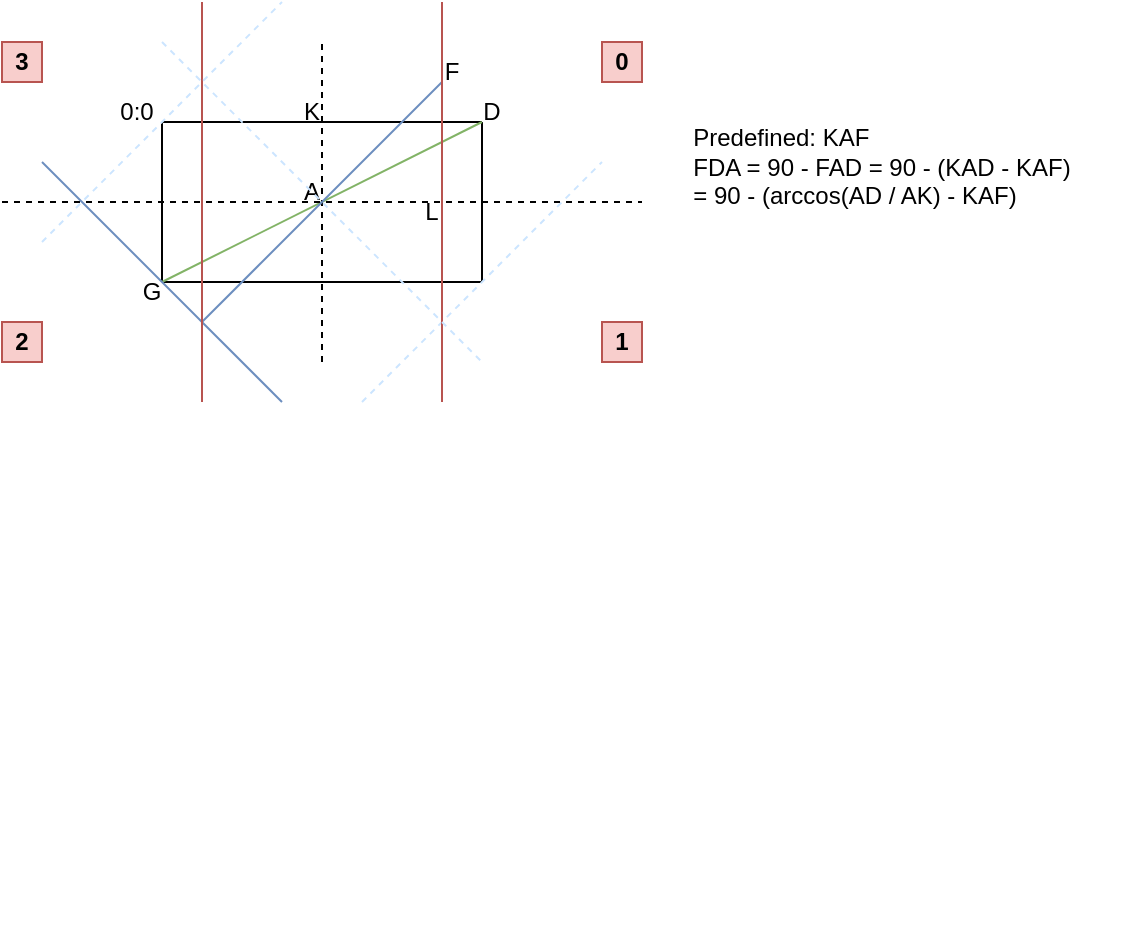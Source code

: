 <mxfile version="24.3.1" type="device" pages="2">
  <diagram name="Name" id="ltzT5SsYBdAxyO781Ist">
    <mxGraphModel dx="1434" dy="746" grid="1" gridSize="10" guides="1" tooltips="1" connect="1" arrows="1" fold="1" page="1" pageScale="1" pageWidth="827" pageHeight="1169" math="0" shadow="0">
      <root>
        <mxCell id="0" />
        <mxCell id="1" parent="0" />
        <mxCell id="JyyqqcXyBl7oPKqkZLgQ-26" value="" style="endArrow=none;html=1;rounded=0;" parent="1" edge="1">
          <mxGeometry width="50" height="50" relative="1" as="geometry">
            <mxPoint x="200" y="560" as="sourcePoint" />
            <mxPoint x="360" y="560" as="targetPoint" />
          </mxGeometry>
        </mxCell>
        <mxCell id="JyyqqcXyBl7oPKqkZLgQ-27" value="" style="endArrow=none;html=1;rounded=0;" parent="1" edge="1">
          <mxGeometry width="50" height="50" relative="1" as="geometry">
            <mxPoint x="200" y="640" as="sourcePoint" />
            <mxPoint x="200" y="560" as="targetPoint" />
          </mxGeometry>
        </mxCell>
        <mxCell id="JyyqqcXyBl7oPKqkZLgQ-28" value="" style="endArrow=none;html=1;rounded=0;" parent="1" edge="1">
          <mxGeometry width="50" height="50" relative="1" as="geometry">
            <mxPoint x="360" y="640" as="sourcePoint" />
            <mxPoint x="200" y="640" as="targetPoint" />
          </mxGeometry>
        </mxCell>
        <mxCell id="JyyqqcXyBl7oPKqkZLgQ-29" value="" style="endArrow=none;html=1;rounded=0;" parent="1" edge="1">
          <mxGeometry width="50" height="50" relative="1" as="geometry">
            <mxPoint x="360" y="640" as="sourcePoint" />
            <mxPoint x="360" y="560" as="targetPoint" />
          </mxGeometry>
        </mxCell>
        <mxCell id="JyyqqcXyBl7oPKqkZLgQ-30" value="" style="endArrow=none;html=1;rounded=0;fillColor=#d5e8d4;strokeColor=#82b366;" parent="1" edge="1">
          <mxGeometry width="50" height="50" relative="1" as="geometry">
            <mxPoint x="360" y="560" as="sourcePoint" />
            <mxPoint x="200" y="640" as="targetPoint" />
          </mxGeometry>
        </mxCell>
        <mxCell id="JyyqqcXyBl7oPKqkZLgQ-31" value="" style="endArrow=none;html=1;rounded=0;fillColor=#dae8fc;strokeColor=#CCE5FF;dashed=1;" parent="1" edge="1">
          <mxGeometry width="50" height="50" relative="1" as="geometry">
            <mxPoint x="300" y="700" as="sourcePoint" />
            <mxPoint x="420" y="580" as="targetPoint" />
          </mxGeometry>
        </mxCell>
        <mxCell id="JyyqqcXyBl7oPKqkZLgQ-33" value="" style="endArrow=none;html=1;rounded=0;dashed=1;" parent="1" edge="1">
          <mxGeometry width="50" height="50" relative="1" as="geometry">
            <mxPoint x="280" y="680" as="sourcePoint" />
            <mxPoint x="280" y="520" as="targetPoint" />
          </mxGeometry>
        </mxCell>
        <mxCell id="JyyqqcXyBl7oPKqkZLgQ-34" value="" style="endArrow=none;html=1;rounded=0;fillColor=#dae8fc;strokeColor=#6c8ebf;" parent="1" edge="1">
          <mxGeometry width="50" height="50" relative="1" as="geometry">
            <mxPoint x="340" y="540" as="sourcePoint" />
            <mxPoint x="220" y="660" as="targetPoint" />
          </mxGeometry>
        </mxCell>
        <mxCell id="JyyqqcXyBl7oPKqkZLgQ-35" value="" style="endArrow=none;html=1;rounded=0;fillColor=#f8cecc;strokeColor=#b85450;" parent="1" edge="1">
          <mxGeometry width="50" height="50" relative="1" as="geometry">
            <mxPoint x="340" y="700" as="sourcePoint" />
            <mxPoint x="340" y="500" as="targetPoint" />
          </mxGeometry>
        </mxCell>
        <mxCell id="JyyqqcXyBl7oPKqkZLgQ-36" value="" style="endArrow=none;dashed=1;html=1;rounded=0;" parent="1" edge="1">
          <mxGeometry width="50" height="50" relative="1" as="geometry">
            <mxPoint x="120" y="600" as="sourcePoint" />
            <mxPoint x="440" y="600" as="targetPoint" />
          </mxGeometry>
        </mxCell>
        <mxCell id="JyyqqcXyBl7oPKqkZLgQ-37" value="A" style="text;strokeColor=none;align=center;fillColor=none;html=1;verticalAlign=middle;whiteSpace=wrap;rounded=0;" parent="1" vertex="1">
          <mxGeometry x="270" y="590" width="10" height="10" as="geometry" />
        </mxCell>
        <mxCell id="JyyqqcXyBl7oPKqkZLgQ-40" value="D" style="text;strokeColor=none;align=center;fillColor=none;html=1;verticalAlign=middle;whiteSpace=wrap;rounded=0;" parent="1" vertex="1">
          <mxGeometry x="360" y="550" width="10" height="10" as="geometry" />
        </mxCell>
        <mxCell id="JyyqqcXyBl7oPKqkZLgQ-43" value="F" style="text;strokeColor=none;align=center;fillColor=none;html=1;verticalAlign=middle;whiteSpace=wrap;rounded=0;" parent="1" vertex="1">
          <mxGeometry x="340" y="530" width="10" height="10" as="geometry" />
        </mxCell>
        <mxCell id="JyyqqcXyBl7oPKqkZLgQ-44" value="G" style="text;strokeColor=none;align=center;fillColor=none;html=1;verticalAlign=middle;whiteSpace=wrap;rounded=0;" parent="1" vertex="1">
          <mxGeometry x="190" y="640" width="10" height="10" as="geometry" />
        </mxCell>
        <mxCell id="JyyqqcXyBl7oPKqkZLgQ-45" value="" style="endArrow=none;html=1;rounded=0;fillColor=#dae8fc;strokeColor=#6c8ebf;" parent="1" edge="1">
          <mxGeometry width="50" height="50" relative="1" as="geometry">
            <mxPoint x="140" y="580" as="sourcePoint" />
            <mxPoint x="260" y="700" as="targetPoint" />
          </mxGeometry>
        </mxCell>
        <mxCell id="JyyqqcXyBl7oPKqkZLgQ-47" value="&lt;br&gt;&lt;div style=&quot;text-align: left;&quot;&gt;&lt;span style=&quot;background-color: initial;&quot;&gt;Predefined: KAF&lt;br&gt;FDA = 90 - FAD = 90 - (&lt;/span&gt;&lt;span style=&quot;background-color: initial;&quot;&gt;KAD -&amp;nbsp;&lt;/span&gt;&lt;span style=&quot;background-color: initial;&quot;&gt;KAF)&lt;/span&gt;&lt;/div&gt;&lt;div style=&quot;text-align: left;&quot;&gt;&lt;span style=&quot;background-color: initial;&quot;&gt;= 90 - (&lt;/span&gt;&lt;span style=&quot;background-color: initial;&quot;&gt;arccos(AD / AK) -&amp;nbsp;&lt;/span&gt;&lt;span style=&quot;background-color: initial;&quot;&gt;KAF)&lt;/span&gt;&lt;/div&gt;" style="text;html=1;align=center;verticalAlign=middle;whiteSpace=wrap;rounded=0;" parent="1" vertex="1">
          <mxGeometry x="440" y="560" width="240" height="30" as="geometry" />
        </mxCell>
        <mxCell id="JyyqqcXyBl7oPKqkZLgQ-48" value="K" style="text;html=1;align=center;verticalAlign=middle;whiteSpace=wrap;rounded=0;" parent="1" vertex="1">
          <mxGeometry x="270" y="550" width="10" height="10" as="geometry" />
        </mxCell>
        <mxCell id="JyyqqcXyBl7oPKqkZLgQ-49" value="L" style="text;html=1;align=center;verticalAlign=middle;whiteSpace=wrap;rounded=0;" parent="1" vertex="1">
          <mxGeometry x="330" y="600" width="10" height="10" as="geometry" />
        </mxCell>
        <mxCell id="uIuwBRZ1UB-okvobMF6s-1" value="" style="shape=image;verticalLabelPosition=bottom;labelBackgroundColor=default;verticalAlign=top;aspect=fixed;imageAspect=0;image=https://i.stack.imgur.com/6yhO4.png;" parent="1" vertex="1">
          <mxGeometry x="120" y="720" width="432.48" height="250" as="geometry" />
        </mxCell>
        <mxCell id="uIuwBRZ1UB-okvobMF6s-26" value="0" style="text;html=1;align=center;verticalAlign=middle;whiteSpace=wrap;rounded=0;fontStyle=1;fillColor=#f8cecc;strokeColor=#b85450;" parent="1" vertex="1">
          <mxGeometry x="420" y="520" width="20" height="20" as="geometry" />
        </mxCell>
        <mxCell id="uIuwBRZ1UB-okvobMF6s-27" value="1" style="text;html=1;align=center;verticalAlign=middle;whiteSpace=wrap;rounded=0;fontStyle=1;fillColor=#f8cecc;strokeColor=#b85450;" parent="1" vertex="1">
          <mxGeometry x="420" y="660" width="20" height="20" as="geometry" />
        </mxCell>
        <mxCell id="uIuwBRZ1UB-okvobMF6s-28" value="2" style="text;html=1;align=center;verticalAlign=middle;whiteSpace=wrap;rounded=0;fontStyle=1;fillColor=#f8cecc;strokeColor=#b85450;" parent="1" vertex="1">
          <mxGeometry x="120" y="660" width="20" height="20" as="geometry" />
        </mxCell>
        <mxCell id="uIuwBRZ1UB-okvobMF6s-29" value="3" style="text;html=1;align=center;verticalAlign=middle;whiteSpace=wrap;rounded=0;fontStyle=1;fillColor=#f8cecc;strokeColor=#b85450;" parent="1" vertex="1">
          <mxGeometry x="120" y="520" width="20" height="20" as="geometry" />
        </mxCell>
        <mxCell id="uIuwBRZ1UB-okvobMF6s-30" value="" style="endArrow=none;html=1;rounded=0;fillColor=#f8cecc;strokeColor=#b85450;" parent="1" edge="1">
          <mxGeometry width="50" height="50" relative="1" as="geometry">
            <mxPoint x="220" y="700" as="sourcePoint" />
            <mxPoint x="220" y="500" as="targetPoint" />
          </mxGeometry>
        </mxCell>
        <mxCell id="uIuwBRZ1UB-okvobMF6s-31" value="0:0" style="text;html=1;align=center;verticalAlign=middle;whiteSpace=wrap;rounded=0;" parent="1" vertex="1">
          <mxGeometry x="175" y="550" width="25" height="10" as="geometry" />
        </mxCell>
        <mxCell id="uIuwBRZ1UB-okvobMF6s-32" value="" style="endArrow=none;dashed=1;html=1;rounded=0;fillColor=#f5f5f5;strokeColor=#CCE5FF;" parent="1" edge="1">
          <mxGeometry width="50" height="50" relative="1" as="geometry">
            <mxPoint x="200" y="520" as="sourcePoint" />
            <mxPoint x="360" y="680" as="targetPoint" />
          </mxGeometry>
        </mxCell>
        <mxCell id="uIuwBRZ1UB-okvobMF6s-33" value="" style="endArrow=none;html=1;rounded=0;fillColor=#dae8fc;strokeColor=#CCE5FF;dashed=1;" parent="1" edge="1">
          <mxGeometry width="50" height="50" relative="1" as="geometry">
            <mxPoint x="140" y="620" as="sourcePoint" />
            <mxPoint x="260" y="500" as="targetPoint" />
          </mxGeometry>
        </mxCell>
      </root>
    </mxGraphModel>
  </diagram>
  <diagram id="Jp9MV0Kf8imSN911LjnW" name="Text">
    <mxGraphModel dx="574" dy="298" grid="1" gridSize="10" guides="1" tooltips="1" connect="1" arrows="1" fold="1" page="1" pageScale="1" pageWidth="827" pageHeight="1169" math="0" shadow="0">
      <root>
        <mxCell id="0" />
        <mxCell id="1" parent="0" />
        <mxCell id="gEmSKo7o0tkbMqz-QMmU-74" value="" style="rounded=0;whiteSpace=wrap;html=1;fillColor=#ffe6cc;strokeColor=#d79b00;" vertex="1" parent="1">
          <mxGeometry x="600" y="810" width="40" height="30" as="geometry" />
        </mxCell>
        <mxCell id="gEmSKo7o0tkbMqz-QMmU-73" value="" style="rounded=0;whiteSpace=wrap;html=1;fillColor=#ffe6cc;strokeColor=#d79b00;" vertex="1" parent="1">
          <mxGeometry x="540" y="930" width="80" height="30" as="geometry" />
        </mxCell>
        <mxCell id="gEmSKo7o0tkbMqz-QMmU-65" value="" style="rounded=0;whiteSpace=wrap;html=1;fillColor=#fff2cc;strokeColor=#d6b656;" vertex="1" parent="1">
          <mxGeometry x="500" y="930" width="20" height="30" as="geometry" />
        </mxCell>
        <mxCell id="gEmSKo7o0tkbMqz-QMmU-44" value="" style="rounded=0;whiteSpace=wrap;html=1;fillColor=#fff2cc;strokeColor=#d6b656;" vertex="1" parent="1">
          <mxGeometry x="530" y="810" width="30" height="30" as="geometry" />
        </mxCell>
        <mxCell id="gEmSKo7o0tkbMqz-QMmU-2" value="" style="rounded=0;whiteSpace=wrap;html=1;fillColor=#fff2cc;strokeColor=#d6b656;" vertex="1" parent="1">
          <mxGeometry x="560" y="650" width="35" height="30" as="geometry" />
        </mxCell>
        <mxCell id="gEmSKo7o0tkbMqz-QMmU-4" value="" style="rounded=0;whiteSpace=wrap;html=1;fillColor=#fff2cc;strokeColor=#d6b656;" vertex="1" parent="1">
          <mxGeometry x="635" y="650" width="35" height="30" as="geometry" />
        </mxCell>
        <mxCell id="mKlO-LxwU_6byff5q-xm-2" value="" style="rounded=0;whiteSpace=wrap;html=1;fillColor=#d5e8d4;strokeColor=#82b366;" parent="1" vertex="1">
          <mxGeometry x="60" y="240" width="160" height="10" as="geometry" />
        </mxCell>
        <mxCell id="mKlO-LxwU_6byff5q-xm-4" value="" style="rounded=0;whiteSpace=wrap;html=1;fillColor=#d5e8d4;strokeColor=#82b366;" parent="1" vertex="1">
          <mxGeometry x="260" y="240" width="80" height="10" as="geometry" />
        </mxCell>
        <mxCell id="mKlO-LxwU_6byff5q-xm-6" value="" style="rounded=0;whiteSpace=wrap;html=1;fillColor=#d5e8d4;strokeColor=#82b366;" parent="1" vertex="1">
          <mxGeometry x="90" y="320" width="100" height="10" as="geometry" />
        </mxCell>
        <mxCell id="mKlO-LxwU_6byff5q-xm-8" value="" style="rounded=0;whiteSpace=wrap;html=1;fillColor=#d5e8d4;strokeColor=#82b366;" parent="1" vertex="1">
          <mxGeometry x="270" y="320" width="60" height="10" as="geometry" />
        </mxCell>
        <mxCell id="mKlO-LxwU_6byff5q-xm-10" value="" style="rounded=0;whiteSpace=wrap;html=1;fillColor=#d5e8d4;strokeColor=#82b366;" parent="1" vertex="1">
          <mxGeometry x="20" y="440" width="160" height="10" as="geometry" />
        </mxCell>
        <mxCell id="mKlO-LxwU_6byff5q-xm-12" value="" style="rounded=0;whiteSpace=wrap;html=1;fillColor=#d5e8d4;strokeColor=#82b366;" parent="1" vertex="1">
          <mxGeometry x="180" y="440" width="100" height="10" as="geometry" />
        </mxCell>
        <mxCell id="mKlO-LxwU_6byff5q-xm-17" value="" style="rounded=0;whiteSpace=wrap;html=1;fillColor=#f8cecc;strokeColor=#b85450;" parent="1" vertex="1">
          <mxGeometry x="500" y="450" width="40" height="30" as="geometry" />
        </mxCell>
        <mxCell id="mKlO-LxwU_6byff5q-xm-23" value="" style="endArrow=classic;startArrow=classic;html=1;rounded=0;" parent="1" edge="1">
          <mxGeometry width="50" height="50" relative="1" as="geometry">
            <mxPoint x="20" y="490" as="sourcePoint" />
            <mxPoint x="180" y="490" as="targetPoint" />
          </mxGeometry>
        </mxCell>
        <mxCell id="mKlO-LxwU_6byff5q-xm-25" value="" style="endArrow=none;dashed=1;html=1;rounded=0;" parent="1" edge="1">
          <mxGeometry width="50" height="50" relative="1" as="geometry">
            <mxPoint x="80" y="560" as="sourcePoint" />
            <mxPoint x="80" y="400" as="targetPoint" />
          </mxGeometry>
        </mxCell>
        <mxCell id="mKlO-LxwU_6byff5q-xm-26" value="Start of Line" style="text;html=1;align=center;verticalAlign=middle;whiteSpace=wrap;rounded=0;" parent="1" vertex="1">
          <mxGeometry x="80" y="400" width="80" height="20" as="geometry" />
        </mxCell>
        <mxCell id="mKlO-LxwU_6byff5q-xm-27" value="" style="endArrow=classic;startArrow=classic;html=1;rounded=0;" parent="1" edge="1">
          <mxGeometry width="50" height="50" relative="1" as="geometry">
            <mxPoint x="180" y="490" as="sourcePoint" />
            <mxPoint x="280" y="490" as="targetPoint" />
          </mxGeometry>
        </mxCell>
        <mxCell id="mKlO-LxwU_6byff5q-xm-28" value="" style="endArrow=classic;startArrow=classic;html=1;rounded=0;" parent="1" edge="1">
          <mxGeometry width="50" height="50" relative="1" as="geometry">
            <mxPoint x="280" y="490" as="sourcePoint" />
            <mxPoint x="370" y="490" as="targetPoint" />
          </mxGeometry>
        </mxCell>
        <mxCell id="mKlO-LxwU_6byff5q-xm-29" value="" style="endArrow=classic;startArrow=classic;html=1;rounded=0;" parent="1" edge="1">
          <mxGeometry width="50" height="50" relative="1" as="geometry">
            <mxPoint x="370" y="490" as="sourcePoint" />
            <mxPoint x="490" y="490" as="targetPoint" />
          </mxGeometry>
        </mxCell>
        <mxCell id="mKlO-LxwU_6byff5q-xm-30" value="" style="endArrow=classic;startArrow=classic;html=1;rounded=0;" parent="1" edge="1">
          <mxGeometry width="50" height="50" relative="1" as="geometry">
            <mxPoint x="490" y="490" as="sourcePoint" />
            <mxPoint x="570" y="490" as="targetPoint" />
          </mxGeometry>
        </mxCell>
        <mxCell id="mKlO-LxwU_6byff5q-xm-31" value="" style="endArrow=classic;startArrow=classic;html=1;rounded=0;" parent="1" edge="1">
          <mxGeometry width="50" height="50" relative="1" as="geometry">
            <mxPoint x="570" y="490" as="sourcePoint" />
            <mxPoint x="670" y="490" as="targetPoint" />
          </mxGeometry>
        </mxCell>
        <mxCell id="mKlO-LxwU_6byff5q-xm-32" value="" style="endArrow=classic;startArrow=classic;html=1;rounded=0;" parent="1" edge="1">
          <mxGeometry width="50" height="50" relative="1" as="geometry">
            <mxPoint x="670" y="490" as="sourcePoint" />
            <mxPoint x="810" y="490" as="targetPoint" />
          </mxGeometry>
        </mxCell>
        <mxCell id="mKlO-LxwU_6byff5q-xm-33" value="Calculated fragment width = combine(prevRightGap, leftGap) + footWidth + rightGap" style="text;html=1;align=left;verticalAlign=middle;whiteSpace=wrap;rounded=0;" parent="1" vertex="1">
          <mxGeometry x="180" y="520" width="500" height="20" as="geometry" />
        </mxCell>
        <mxCell id="mKlO-LxwU_6byff5q-xm-35" value="" style="endArrow=none;html=1;rounded=0;" parent="1" edge="1">
          <mxGeometry width="50" height="50" relative="1" as="geometry">
            <mxPoint x="180" y="500" as="sourcePoint" />
            <mxPoint x="180" y="430" as="targetPoint" />
          </mxGeometry>
        </mxCell>
        <mxCell id="mKlO-LxwU_6byff5q-xm-36" value="" style="endArrow=none;html=1;rounded=0;" parent="1" edge="1">
          <mxGeometry width="50" height="50" relative="1" as="geometry">
            <mxPoint x="280" y="500" as="sourcePoint" />
            <mxPoint x="280" y="430" as="targetPoint" />
          </mxGeometry>
        </mxCell>
        <mxCell id="mKlO-LxwU_6byff5q-xm-37" value="" style="endArrow=none;html=1;rounded=0;" parent="1" edge="1">
          <mxGeometry width="50" height="50" relative="1" as="geometry">
            <mxPoint x="370" y="500" as="sourcePoint" />
            <mxPoint x="370" y="430" as="targetPoint" />
          </mxGeometry>
        </mxCell>
        <mxCell id="mKlO-LxwU_6byff5q-xm-38" value="" style="endArrow=none;html=1;rounded=0;" parent="1" edge="1">
          <mxGeometry width="50" height="50" relative="1" as="geometry">
            <mxPoint x="490" y="500" as="sourcePoint" />
            <mxPoint x="490" y="430" as="targetPoint" />
          </mxGeometry>
        </mxCell>
        <mxCell id="mKlO-LxwU_6byff5q-xm-39" value="" style="endArrow=none;html=1;rounded=0;" parent="1" edge="1">
          <mxGeometry width="50" height="50" relative="1" as="geometry">
            <mxPoint x="570" y="500" as="sourcePoint" />
            <mxPoint x="570" y="430" as="targetPoint" />
          </mxGeometry>
        </mxCell>
        <mxCell id="mKlO-LxwU_6byff5q-xm-40" value="" style="endArrow=none;html=1;rounded=0;" parent="1" edge="1">
          <mxGeometry width="50" height="50" relative="1" as="geometry">
            <mxPoint x="670" y="500" as="sourcePoint" />
            <mxPoint x="670" y="430" as="targetPoint" />
          </mxGeometry>
        </mxCell>
        <mxCell id="mKlO-LxwU_6byff5q-xm-41" value="" style="rounded=0;whiteSpace=wrap;html=1;fillColor=#dae8fc;strokeColor=#6c8ebf;" parent="1" vertex="1">
          <mxGeometry x="60" y="250" width="60" height="30" as="geometry" />
        </mxCell>
        <mxCell id="mKlO-LxwU_6byff5q-xm-42" value="" style="rounded=0;whiteSpace=wrap;html=1;fillColor=#e1d5e7;strokeColor=#9673a6;" parent="1" vertex="1">
          <mxGeometry x="160" y="250" width="60" height="30" as="geometry" />
        </mxCell>
        <mxCell id="mKlO-LxwU_6byff5q-xm-43" value="" style="rounded=0;whiteSpace=wrap;html=1;fillColor=#e1d5e7;strokeColor=#9673a6;" parent="1" vertex="1">
          <mxGeometry x="160" y="330" width="30" height="30" as="geometry" />
        </mxCell>
        <mxCell id="mKlO-LxwU_6byff5q-xm-44" value="" style="rounded=0;whiteSpace=wrap;html=1;fillColor=#dae8fc;strokeColor=#6c8ebf;" parent="1" vertex="1">
          <mxGeometry x="90" y="330" width="30" height="30" as="geometry" />
        </mxCell>
        <mxCell id="mKlO-LxwU_6byff5q-xm-45" value="" style="rounded=0;whiteSpace=wrap;html=1;fillColor=#dae8fc;strokeColor=#6c8ebf;" parent="1" vertex="1">
          <mxGeometry x="20" y="450" width="60" height="30" as="geometry" />
        </mxCell>
        <mxCell id="mKlO-LxwU_6byff5q-xm-46" value="" style="rounded=0;whiteSpace=wrap;html=1;fillColor=#e1d5e7;strokeColor=#9673a6;" parent="1" vertex="1">
          <mxGeometry x="120" y="450" width="60" height="30" as="geometry" />
        </mxCell>
        <mxCell id="mKlO-LxwU_6byff5q-xm-47" value="" style="rounded=0;whiteSpace=wrap;html=1;fillColor=#dae8fc;strokeColor=#6c8ebf;" parent="1" vertex="1">
          <mxGeometry x="180" y="450" width="30" height="30" as="geometry" />
        </mxCell>
        <mxCell id="mKlO-LxwU_6byff5q-xm-48" value="" style="rounded=0;whiteSpace=wrap;html=1;fillColor=#dae8fc;strokeColor=#6c8ebf;" parent="1" vertex="1">
          <mxGeometry x="490" y="450" width="10" height="30" as="geometry" />
        </mxCell>
        <mxCell id="mKlO-LxwU_6byff5q-xm-49" value="" style="rounded=0;whiteSpace=wrap;html=1;fillColor=#e1d5e7;strokeColor=#9673a6;" parent="1" vertex="1">
          <mxGeometry x="540" y="450" width="10" height="30" as="geometry" />
        </mxCell>
        <mxCell id="mKlO-LxwU_6byff5q-xm-50" value="" style="rounded=0;whiteSpace=wrap;html=1;fillColor=#dae8fc;strokeColor=#6c8ebf;" parent="1" vertex="1">
          <mxGeometry x="670" y="450" width="40" height="30" as="geometry" />
        </mxCell>
        <mxCell id="mKlO-LxwU_6byff5q-xm-51" value="" style="rounded=0;whiteSpace=wrap;html=1;fillColor=#e1d5e7;strokeColor=#9673a6;" parent="1" vertex="1">
          <mxGeometry x="750" y="450" width="60" height="30" as="geometry" />
        </mxCell>
        <mxCell id="mKlO-LxwU_6byff5q-xm-14" value="" style="rounded=0;whiteSpace=wrap;html=1;fillColor=#d5e8d4;strokeColor=#82b366;" parent="1" vertex="1">
          <mxGeometry x="280" y="440" width="60" height="10" as="geometry" />
        </mxCell>
        <mxCell id="mKlO-LxwU_6byff5q-xm-16" value="" style="rounded=0;whiteSpace=wrap;html=1;fillColor=#d5e8d4;strokeColor=#82b366;" parent="1" vertex="1">
          <mxGeometry x="390" y="440" width="80" height="10" as="geometry" />
        </mxCell>
        <mxCell id="mKlO-LxwU_6byff5q-xm-18" value="" style="rounded=0;whiteSpace=wrap;html=1;fillColor=#d5e8d4;strokeColor=#82b366;" parent="1" vertex="1">
          <mxGeometry x="470" y="440" width="100" height="10" as="geometry" />
        </mxCell>
        <mxCell id="mKlO-LxwU_6byff5q-xm-20" value="" style="rounded=0;whiteSpace=wrap;html=1;fillColor=#d5e8d4;strokeColor=#82b366;" parent="1" vertex="1">
          <mxGeometry x="570" y="440" width="80" height="10" as="geometry" />
        </mxCell>
        <mxCell id="mKlO-LxwU_6byff5q-xm-22" value="" style="rounded=0;whiteSpace=wrap;html=1;fillColor=#d5e8d4;strokeColor=#82b366;" parent="1" vertex="1">
          <mxGeometry x="650" y="440" width="160" height="10" as="geometry" />
        </mxCell>
        <mxCell id="mKlO-LxwU_6byff5q-xm-52" value="" style="rounded=0;whiteSpace=wrap;html=1;fillColor=#d5e8d4;strokeColor=#82b366;" parent="1" vertex="1">
          <mxGeometry x="60" y="240" width="160" height="10" as="geometry" />
        </mxCell>
        <mxCell id="mKlO-LxwU_6byff5q-xm-53" value="" style="rounded=0;whiteSpace=wrap;html=1;fillColor=#d5e8d4;strokeColor=#82b366;" parent="1" vertex="1">
          <mxGeometry x="90" y="320" width="100" height="10" as="geometry" />
        </mxCell>
        <mxCell id="mKlO-LxwU_6byff5q-xm-54" value="" style="rounded=0;whiteSpace=wrap;html=1;fillColor=#d5e8d4;strokeColor=#82b366;" parent="1" vertex="1">
          <mxGeometry x="270" y="320" width="60" height="10" as="geometry" />
        </mxCell>
        <mxCell id="mKlO-LxwU_6byff5q-xm-55" value="" style="rounded=0;whiteSpace=wrap;html=1;fillColor=#d5e8d4;strokeColor=#82b366;" parent="1" vertex="1">
          <mxGeometry x="260" y="240" width="80" height="10" as="geometry" />
        </mxCell>
        <mxCell id="mKlO-LxwU_6byff5q-xm-56" value="" style="rounded=0;whiteSpace=wrap;html=1;fillColor=#d5e8d4;strokeColor=#82b366;" parent="1" vertex="1">
          <mxGeometry x="20" y="440" width="160" height="10" as="geometry" />
        </mxCell>
        <mxCell id="mKlO-LxwU_6byff5q-xm-57" value="" style="rounded=0;whiteSpace=wrap;html=1;fillColor=#d5e8d4;strokeColor=#82b366;" parent="1" vertex="1">
          <mxGeometry x="180" y="440" width="100" height="10" as="geometry" />
        </mxCell>
        <mxCell id="mKlO-LxwU_6byff5q-xm-1" value="" style="rounded=0;whiteSpace=wrap;html=1;fillColor=#f8cecc;strokeColor=#b85450;" parent="1" vertex="1">
          <mxGeometry x="120" y="250" width="40" height="30" as="geometry" />
        </mxCell>
        <mxCell id="mKlO-LxwU_6byff5q-xm-3" value="" style="rounded=0;whiteSpace=wrap;html=1;fillColor=#f8cecc;strokeColor=#b85450;" parent="1" vertex="1">
          <mxGeometry x="240" y="250" width="120" height="30" as="geometry" />
        </mxCell>
        <mxCell id="mKlO-LxwU_6byff5q-xm-5" value="" style="rounded=0;whiteSpace=wrap;html=1;fillColor=#f8cecc;strokeColor=#b85450;" parent="1" vertex="1">
          <mxGeometry x="120" y="330" width="40" height="30" as="geometry" />
        </mxCell>
        <mxCell id="mKlO-LxwU_6byff5q-xm-7" value="" style="rounded=0;whiteSpace=wrap;html=1;fillColor=#f8cecc;strokeColor=#b85450;" parent="1" vertex="1">
          <mxGeometry x="240" y="330" width="120" height="30" as="geometry" />
        </mxCell>
        <mxCell id="mKlO-LxwU_6byff5q-xm-9" value="" style="rounded=0;whiteSpace=wrap;html=1;fillColor=#f8cecc;strokeColor=#b85450;" parent="1" vertex="1">
          <mxGeometry x="80" y="450" width="40" height="30" as="geometry" />
        </mxCell>
        <mxCell id="mKlO-LxwU_6byff5q-xm-11" value="" style="rounded=0;whiteSpace=wrap;html=1;fillColor=#f8cecc;strokeColor=#b85450;" parent="1" vertex="1">
          <mxGeometry x="210" y="450" width="40" height="30" as="geometry" />
        </mxCell>
        <mxCell id="mKlO-LxwU_6byff5q-xm-13" value="" style="rounded=0;whiteSpace=wrap;html=1;fillColor=#f8cecc;strokeColor=#b85450;" parent="1" vertex="1">
          <mxGeometry x="250" y="450" width="120" height="30" as="geometry" />
        </mxCell>
        <mxCell id="mKlO-LxwU_6byff5q-xm-15" value="" style="rounded=0;whiteSpace=wrap;html=1;fillColor=#f8cecc;strokeColor=#b85450;" parent="1" vertex="1">
          <mxGeometry x="370" y="450" width="120" height="30" as="geometry" />
        </mxCell>
        <mxCell id="mKlO-LxwU_6byff5q-xm-19" value="" style="rounded=0;whiteSpace=wrap;html=1;fillColor=#f8cecc;strokeColor=#b85450;" parent="1" vertex="1">
          <mxGeometry x="550" y="450" width="120" height="30" as="geometry" />
        </mxCell>
        <mxCell id="mKlO-LxwU_6byff5q-xm-21" value="" style="rounded=0;whiteSpace=wrap;html=1;fillColor=#f8cecc;strokeColor=#b85450;" parent="1" vertex="1">
          <mxGeometry x="710" y="450" width="40" height="30" as="geometry" />
        </mxCell>
        <mxCell id="5N9IasQZnGzKYWPamvD5-19" value="" style="rounded=0;whiteSpace=wrap;html=1;fillColor=#dae8fc;strokeColor=#6c8ebf;" parent="1" vertex="1">
          <mxGeometry x="200" y="650" width="40" height="30" as="geometry" />
        </mxCell>
        <mxCell id="5N9IasQZnGzKYWPamvD5-25" value="" style="rounded=0;whiteSpace=wrap;html=1;fillColor=#d5e8d4;strokeColor=#82b366;" parent="1" vertex="1">
          <mxGeometry x="360" y="640" width="20" height="10" as="geometry" />
        </mxCell>
        <mxCell id="5N9IasQZnGzKYWPamvD5-28" value="" style="rounded=0;whiteSpace=wrap;html=1;fillColor=#e1d5e7;strokeColor=#9673a6;" parent="1" vertex="1">
          <mxGeometry x="280" y="650" width="30" height="30" as="geometry" />
        </mxCell>
        <mxCell id="5N9IasQZnGzKYWPamvD5-21" value="" style="rounded=0;whiteSpace=wrap;html=1;fillColor=#d5e8d4;strokeColor=#82b366;" parent="1" vertex="1">
          <mxGeometry x="120" y="640" width="40" height="10" as="geometry" />
        </mxCell>
        <mxCell id="5N9IasQZnGzKYWPamvD5-22" value="" style="rounded=0;whiteSpace=wrap;html=1;fillColor=#d5e8d4;strokeColor=#82b366;" parent="1" vertex="1">
          <mxGeometry x="160" y="640" width="200" height="10" as="geometry" />
        </mxCell>
        <mxCell id="5N9IasQZnGzKYWPamvD5-23" value="" style="rounded=0;whiteSpace=wrap;html=1;fillColor=#f8cecc;strokeColor=#b85450;" parent="1" vertex="1">
          <mxGeometry x="80" y="650" width="120" height="30" as="geometry" />
        </mxCell>
        <mxCell id="5N9IasQZnGzKYWPamvD5-24" value="" style="rounded=0;whiteSpace=wrap;html=1;fillColor=#f8cecc;strokeColor=#b85450;" parent="1" vertex="1">
          <mxGeometry x="240" y="650" width="40" height="30" as="geometry" />
        </mxCell>
        <mxCell id="5N9IasQZnGzKYWPamvD5-27" value="" style="rounded=0;whiteSpace=wrap;html=1;fillColor=#f8cecc;strokeColor=#b85450;" parent="1" vertex="1">
          <mxGeometry x="310" y="650" width="120" height="30" as="geometry" />
        </mxCell>
        <mxCell id="5N9IasQZnGzKYWPamvD5-29" value="" style="endArrow=classic;startArrow=classic;html=1;rounded=0;" parent="1" edge="1">
          <mxGeometry width="50" height="50" relative="1" as="geometry">
            <mxPoint x="160" y="700" as="sourcePoint" />
            <mxPoint x="200" y="700" as="targetPoint" />
          </mxGeometry>
        </mxCell>
        <mxCell id="5N9IasQZnGzKYWPamvD5-31" style="edgeStyle=orthogonalEdgeStyle;rounded=0;orthogonalLoop=1;jettySize=auto;html=1;exitX=0.5;exitY=0;exitDx=0;exitDy=0;" parent="1" source="5N9IasQZnGzKYWPamvD5-30" edge="1">
          <mxGeometry relative="1" as="geometry">
            <mxPoint x="180" y="700" as="targetPoint" />
            <mxPoint x="110" y="740" as="sourcePoint" />
            <Array as="points">
              <mxPoint x="70" y="720" />
              <mxPoint x="180" y="720" />
            </Array>
          </mxGeometry>
        </mxCell>
        <mxCell id="5N9IasQZnGzKYWPamvD5-30" value="lostLeftWidth" style="text;html=1;align=center;verticalAlign=middle;whiteSpace=wrap;rounded=0;" parent="1" vertex="1">
          <mxGeometry x="40" y="740" width="60" height="20" as="geometry" />
        </mxCell>
        <mxCell id="5N9IasQZnGzKYWPamvD5-32" value="" style="endArrow=classic;startArrow=classic;html=1;rounded=0;" parent="1" edge="1">
          <mxGeometry width="50" height="50" relative="1" as="geometry">
            <mxPoint x="200" y="700" as="sourcePoint" />
            <mxPoint x="240" y="700" as="targetPoint" />
          </mxGeometry>
        </mxCell>
        <mxCell id="5N9IasQZnGzKYWPamvD5-34" style="edgeStyle=orthogonalEdgeStyle;rounded=0;orthogonalLoop=1;jettySize=auto;html=1;exitX=0.5;exitY=0;exitDx=0;exitDy=0;" parent="1" source="5N9IasQZnGzKYWPamvD5-33" edge="1">
          <mxGeometry relative="1" as="geometry">
            <mxPoint x="220" y="700" as="targetPoint" />
            <Array as="points">
              <mxPoint x="170" y="730" />
              <mxPoint x="220" y="730" />
            </Array>
          </mxGeometry>
        </mxCell>
        <mxCell id="5N9IasQZnGzKYWPamvD5-33" value="vacantLeftWidth" style="text;html=1;align=center;verticalAlign=middle;whiteSpace=wrap;rounded=0;" parent="1" vertex="1">
          <mxGeometry x="140" y="740" width="60" height="20" as="geometry" />
        </mxCell>
        <mxCell id="5N9IasQZnGzKYWPamvD5-35" value="" style="endArrow=classic;startArrow=classic;html=1;rounded=0;" parent="1" edge="1">
          <mxGeometry width="50" height="50" relative="1" as="geometry">
            <mxPoint x="240" y="700" as="sourcePoint" />
            <mxPoint x="280" y="700" as="targetPoint" />
          </mxGeometry>
        </mxCell>
        <mxCell id="5N9IasQZnGzKYWPamvD5-37" style="edgeStyle=orthogonalEdgeStyle;rounded=0;orthogonalLoop=1;jettySize=auto;html=1;exitX=0.5;exitY=0;exitDx=0;exitDy=0;" parent="1" source="5N9IasQZnGzKYWPamvD5-36" edge="1">
          <mxGeometry relative="1" as="geometry">
            <mxPoint x="259.962" y="700" as="targetPoint" />
          </mxGeometry>
        </mxCell>
        <mxCell id="5N9IasQZnGzKYWPamvD5-36" value="footTextWidth" style="text;html=1;align=center;verticalAlign=middle;whiteSpace=wrap;rounded=0;" parent="1" vertex="1">
          <mxGeometry x="230" y="740" width="60" height="20" as="geometry" />
        </mxCell>
        <mxCell id="5N9IasQZnGzKYWPamvD5-39" style="edgeStyle=orthogonalEdgeStyle;rounded=0;orthogonalLoop=1;jettySize=auto;html=1;exitX=0.5;exitY=1;exitDx=0;exitDy=0;" parent="1" source="5N9IasQZnGzKYWPamvD5-38" edge="1">
          <mxGeometry relative="1" as="geometry">
            <mxPoint x="260" y="620" as="targetPoint" />
            <Array as="points">
              <mxPoint x="260" y="610" />
            </Array>
          </mxGeometry>
        </mxCell>
        <mxCell id="5N9IasQZnGzKYWPamvD5-38" value="headTextWidth" style="text;html=1;align=center;verticalAlign=middle;whiteSpace=wrap;rounded=0;" parent="1" vertex="1">
          <mxGeometry x="230" y="580" width="60" height="20" as="geometry" />
        </mxCell>
        <mxCell id="5N9IasQZnGzKYWPamvD5-40" value="" style="endArrow=classic;startArrow=classic;html=1;rounded=0;" parent="1" edge="1">
          <mxGeometry width="50" height="50" relative="1" as="geometry">
            <mxPoint x="160" y="620" as="sourcePoint" />
            <mxPoint x="360" y="620" as="targetPoint" />
          </mxGeometry>
        </mxCell>
        <mxCell id="5N9IasQZnGzKYWPamvD5-41" value="" style="endArrow=classic;startArrow=classic;html=1;rounded=0;" parent="1" edge="1">
          <mxGeometry width="50" height="50" relative="1" as="geometry">
            <mxPoint x="280" y="700" as="sourcePoint" />
            <mxPoint x="310" y="700" as="targetPoint" />
          </mxGeometry>
        </mxCell>
        <mxCell id="5N9IasQZnGzKYWPamvD5-43" style="edgeStyle=orthogonalEdgeStyle;rounded=0;orthogonalLoop=1;jettySize=auto;html=1;exitX=0.5;exitY=0;exitDx=0;exitDy=0;" parent="1" source="5N9IasQZnGzKYWPamvD5-42" edge="1">
          <mxGeometry relative="1" as="geometry">
            <mxPoint x="300" y="700" as="targetPoint" />
            <Array as="points">
              <mxPoint x="350" y="730" />
              <mxPoint x="300" y="730" />
            </Array>
          </mxGeometry>
        </mxCell>
        <mxCell id="5N9IasQZnGzKYWPamvD5-42" value="vacantRightWidth" style="text;html=1;align=center;verticalAlign=middle;whiteSpace=wrap;rounded=0;" parent="1" vertex="1">
          <mxGeometry x="320" y="740" width="60" height="20" as="geometry" />
        </mxCell>
        <mxCell id="5N9IasQZnGzKYWPamvD5-45" style="edgeStyle=orthogonalEdgeStyle;rounded=0;orthogonalLoop=1;jettySize=auto;html=1;exitX=0.5;exitY=0;exitDx=0;exitDy=0;" parent="1" source="5N9IasQZnGzKYWPamvD5-44" edge="1">
          <mxGeometry relative="1" as="geometry">
            <mxPoint x="340" y="700" as="targetPoint" />
            <Array as="points">
              <mxPoint x="470" y="720" />
              <mxPoint x="340" y="720" />
            </Array>
          </mxGeometry>
        </mxCell>
        <mxCell id="5N9IasQZnGzKYWPamvD5-44" value="lostRightWidth" style="text;html=1;align=center;verticalAlign=middle;whiteSpace=wrap;rounded=0;" parent="1" vertex="1">
          <mxGeometry x="440" y="740" width="60" height="20" as="geometry" />
        </mxCell>
        <mxCell id="5N9IasQZnGzKYWPamvD5-46" value="" style="endArrow=classic;startArrow=classic;html=1;rounded=0;" parent="1" edge="1">
          <mxGeometry width="50" height="50" relative="1" as="geometry">
            <mxPoint x="310" y="700" as="sourcePoint" />
            <mxPoint x="360" y="700" as="targetPoint" />
          </mxGeometry>
        </mxCell>
        <mxCell id="5N9IasQZnGzKYWPamvD5-47" value="" style="endArrow=none;html=1;rounded=0;" parent="1" edge="1">
          <mxGeometry width="50" height="50" relative="1" as="geometry">
            <mxPoint x="200" y="690" as="sourcePoint" />
            <mxPoint x="200" y="650" as="targetPoint" />
          </mxGeometry>
        </mxCell>
        <mxCell id="gEmSKo7o0tkbMqz-QMmU-1" value="" style="endArrow=none;html=1;rounded=0;" edge="1" parent="1">
          <mxGeometry width="50" height="50" relative="1" as="geometry">
            <mxPoint x="360" y="690" as="sourcePoint" />
            <mxPoint x="360" y="650" as="targetPoint" />
          </mxGeometry>
        </mxCell>
        <mxCell id="gEmSKo7o0tkbMqz-QMmU-3" value="" style="rounded=0;whiteSpace=wrap;html=1;fillColor=#d5e8d4;strokeColor=#82b366;" vertex="1" parent="1">
          <mxGeometry x="720" y="640" width="20" height="10" as="geometry" />
        </mxCell>
        <mxCell id="gEmSKo7o0tkbMqz-QMmU-5" value="" style="rounded=0;whiteSpace=wrap;html=1;fillColor=#d5e8d4;strokeColor=#82b366;" vertex="1" parent="1">
          <mxGeometry x="480" y="640" width="40" height="10" as="geometry" />
        </mxCell>
        <mxCell id="gEmSKo7o0tkbMqz-QMmU-6" value="" style="rounded=0;whiteSpace=wrap;html=1;fillColor=#d5e8d4;strokeColor=#82b366;" vertex="1" parent="1">
          <mxGeometry x="520" y="640" width="200" height="10" as="geometry" />
        </mxCell>
        <mxCell id="gEmSKo7o0tkbMqz-QMmU-7" value="" style="rounded=0;whiteSpace=wrap;html=1;fillColor=#f8cecc;strokeColor=#b85450;" vertex="1" parent="1">
          <mxGeometry x="440" y="650" width="120" height="30" as="geometry" />
        </mxCell>
        <mxCell id="gEmSKo7o0tkbMqz-QMmU-8" value="" style="rounded=0;whiteSpace=wrap;html=1;fillColor=#f8cecc;strokeColor=#b85450;" vertex="1" parent="1">
          <mxGeometry x="595" y="650" width="40" height="30" as="geometry" />
        </mxCell>
        <mxCell id="gEmSKo7o0tkbMqz-QMmU-9" value="" style="rounded=0;whiteSpace=wrap;html=1;fillColor=#f8cecc;strokeColor=#b85450;" vertex="1" parent="1">
          <mxGeometry x="670" y="650" width="120" height="30" as="geometry" />
        </mxCell>
        <mxCell id="gEmSKo7o0tkbMqz-QMmU-13" value="" style="endArrow=none;html=1;rounded=0;" edge="1" parent="1">
          <mxGeometry width="50" height="50" relative="1" as="geometry">
            <mxPoint x="560" y="690" as="sourcePoint" />
            <mxPoint x="560" y="650" as="targetPoint" />
          </mxGeometry>
        </mxCell>
        <mxCell id="gEmSKo7o0tkbMqz-QMmU-14" value="" style="endArrow=none;html=1;rounded=0;" edge="1" parent="1">
          <mxGeometry width="50" height="50" relative="1" as="geometry">
            <mxPoint x="720" y="690" as="sourcePoint" />
            <mxPoint x="720" y="650" as="targetPoint" />
          </mxGeometry>
        </mxCell>
        <mxCell id="gEmSKo7o0tkbMqz-QMmU-15" value="Rebalance" style="text;html=1;align=center;verticalAlign=middle;whiteSpace=wrap;rounded=0;" vertex="1" parent="1">
          <mxGeometry x="560" y="700" width="110" height="20" as="geometry" />
        </mxCell>
        <mxCell id="gEmSKo7o0tkbMqz-QMmU-16" value="" style="endArrow=classic;html=1;rounded=0;" edge="1" parent="1">
          <mxGeometry width="50" height="50" relative="1" as="geometry">
            <mxPoint x="400" y="620" as="sourcePoint" />
            <mxPoint x="460" y="620" as="targetPoint" />
          </mxGeometry>
        </mxCell>
        <mxCell id="gEmSKo7o0tkbMqz-QMmU-17" value="" style="rounded=0;whiteSpace=wrap;html=1;fillColor=#d5e8d4;strokeColor=#82b366;" vertex="1" parent="1">
          <mxGeometry x="80" y="800" width="160" height="10" as="geometry" />
        </mxCell>
        <mxCell id="gEmSKo7o0tkbMqz-QMmU-18" value="" style="rounded=0;whiteSpace=wrap;html=1;fillColor=#dae8fc;strokeColor=#6c8ebf;" vertex="1" parent="1">
          <mxGeometry x="80" y="810" width="60" height="30" as="geometry" />
        </mxCell>
        <mxCell id="gEmSKo7o0tkbMqz-QMmU-19" value="" style="rounded=0;whiteSpace=wrap;html=1;fillColor=#e1d5e7;strokeColor=#9673a6;" vertex="1" parent="1">
          <mxGeometry x="180" y="810" width="60" height="30" as="geometry" />
        </mxCell>
        <mxCell id="gEmSKo7o0tkbMqz-QMmU-20" value="" style="rounded=0;whiteSpace=wrap;html=1;fillColor=#d5e8d4;strokeColor=#82b366;" vertex="1" parent="1">
          <mxGeometry x="80" y="800" width="160" height="10" as="geometry" />
        </mxCell>
        <mxCell id="gEmSKo7o0tkbMqz-QMmU-21" value="" style="rounded=0;whiteSpace=wrap;html=1;fillColor=#f8cecc;strokeColor=#b85450;" vertex="1" parent="1">
          <mxGeometry x="140" y="810" width="40" height="30" as="geometry" />
        </mxCell>
        <mxCell id="gEmSKo7o0tkbMqz-QMmU-23" value="" style="rounded=0;whiteSpace=wrap;html=1;fillColor=#d5e8d4;strokeColor=#82b366;" vertex="1" parent="1">
          <mxGeometry x="240" y="800" width="120" height="10" as="geometry" />
        </mxCell>
        <mxCell id="gEmSKo7o0tkbMqz-QMmU-24" value="" style="rounded=0;whiteSpace=wrap;html=1;fillColor=#f8cecc;strokeColor=#b85450;" vertex="1" parent="1">
          <mxGeometry x="280" y="810" width="40" height="30" as="geometry" />
        </mxCell>
        <mxCell id="gEmSKo7o0tkbMqz-QMmU-25" value="" style="rounded=0;whiteSpace=wrap;html=1;fillColor=#dae8fc;strokeColor=#6c8ebf;" vertex="1" parent="1">
          <mxGeometry x="240" y="810" width="40" height="30" as="geometry" />
        </mxCell>
        <mxCell id="gEmSKo7o0tkbMqz-QMmU-26" value="" style="rounded=0;whiteSpace=wrap;html=1;fillColor=#e1d5e7;strokeColor=#9673a6;" vertex="1" parent="1">
          <mxGeometry x="320" y="810" width="40" height="30" as="geometry" />
        </mxCell>
        <mxCell id="gEmSKo7o0tkbMqz-QMmU-27" value="" style="rounded=0;whiteSpace=wrap;html=1;fillColor=#d5e8d4;strokeColor=#82b366;" vertex="1" parent="1">
          <mxGeometry x="400" y="800" width="160" height="10" as="geometry" />
        </mxCell>
        <mxCell id="gEmSKo7o0tkbMqz-QMmU-28" value="" style="rounded=0;whiteSpace=wrap;html=1;fillColor=#dae8fc;strokeColor=#6c8ebf;" vertex="1" parent="1">
          <mxGeometry x="400" y="810" width="60" height="30" as="geometry" />
        </mxCell>
        <mxCell id="gEmSKo7o0tkbMqz-QMmU-29" value="" style="rounded=0;whiteSpace=wrap;html=1;fillColor=#fff2cc;strokeColor=#d6b656;" vertex="1" parent="1">
          <mxGeometry x="500" y="810" width="30" height="30" as="geometry" />
        </mxCell>
        <mxCell id="gEmSKo7o0tkbMqz-QMmU-30" value="" style="rounded=0;whiteSpace=wrap;html=1;fillColor=#d5e8d4;strokeColor=#82b366;" vertex="1" parent="1">
          <mxGeometry x="400" y="800" width="160" height="10" as="geometry" />
        </mxCell>
        <mxCell id="gEmSKo7o0tkbMqz-QMmU-31" value="" style="rounded=0;whiteSpace=wrap;html=1;fillColor=#f8cecc;strokeColor=#b85450;" vertex="1" parent="1">
          <mxGeometry x="460" y="810" width="40" height="30" as="geometry" />
        </mxCell>
        <mxCell id="gEmSKo7o0tkbMqz-QMmU-32" value="" style="rounded=0;whiteSpace=wrap;html=1;fillColor=#d5e8d4;strokeColor=#82b366;" vertex="1" parent="1">
          <mxGeometry x="560" y="800" width="120" height="10" as="geometry" />
        </mxCell>
        <mxCell id="gEmSKo7o0tkbMqz-QMmU-33" value="" style="rounded=0;whiteSpace=wrap;html=1;fillColor=#f8cecc;strokeColor=#b85450;opacity=80;" vertex="1" parent="1">
          <mxGeometry x="570" y="810" width="40" height="30" as="geometry" />
        </mxCell>
        <mxCell id="gEmSKo7o0tkbMqz-QMmU-34" value="" style="rounded=0;whiteSpace=wrap;html=1;fillColor=#dae8fc;strokeColor=#6c8ebf;" vertex="1" parent="1">
          <mxGeometry x="560" y="810" width="10" height="30" as="geometry" />
        </mxCell>
        <mxCell id="gEmSKo7o0tkbMqz-QMmU-35" value="" style="rounded=0;whiteSpace=wrap;html=1;fillColor=#e1d5e7;strokeColor=#9673a6;" vertex="1" parent="1">
          <mxGeometry x="640" y="810" width="40" height="30" as="geometry" />
        </mxCell>
        <mxCell id="gEmSKo7o0tkbMqz-QMmU-36" value="" style="endArrow=classic;startArrow=classic;html=1;rounded=0;" edge="1" parent="1">
          <mxGeometry width="50" height="50" relative="1" as="geometry">
            <mxPoint x="180" y="860" as="sourcePoint" />
            <mxPoint x="240" y="860" as="targetPoint" />
          </mxGeometry>
        </mxCell>
        <mxCell id="gEmSKo7o0tkbMqz-QMmU-37" value="" style="endArrow=classic;startArrow=classic;html=1;rounded=0;" edge="1" parent="1">
          <mxGeometry width="50" height="50" relative="1" as="geometry">
            <mxPoint x="200" y="610" as="sourcePoint" />
            <mxPoint x="240" y="610" as="targetPoint" />
          </mxGeometry>
        </mxCell>
        <mxCell id="gEmSKo7o0tkbMqz-QMmU-39" style="edgeStyle=orthogonalEdgeStyle;rounded=0;orthogonalLoop=1;jettySize=auto;html=1;exitX=1;exitY=0.5;exitDx=0;exitDy=0;" edge="1" parent="1" source="gEmSKo7o0tkbMqz-QMmU-38">
          <mxGeometry relative="1" as="geometry">
            <mxPoint x="210" y="610" as="targetPoint" />
          </mxGeometry>
        </mxCell>
        <mxCell id="gEmSKo7o0tkbMqz-QMmU-38" value="leftGap" style="text;html=1;align=center;verticalAlign=middle;whiteSpace=wrap;rounded=0;" vertex="1" parent="1">
          <mxGeometry x="110" y="580" width="60" height="20" as="geometry" />
        </mxCell>
        <mxCell id="gEmSKo7o0tkbMqz-QMmU-40" value="" style="endArrow=classic;startArrow=classic;html=1;rounded=0;" edge="1" parent="1">
          <mxGeometry width="50" height="50" relative="1" as="geometry">
            <mxPoint x="280" y="610" as="sourcePoint" />
            <mxPoint x="360" y="610" as="targetPoint" />
          </mxGeometry>
        </mxCell>
        <mxCell id="gEmSKo7o0tkbMqz-QMmU-42" style="edgeStyle=orthogonalEdgeStyle;rounded=0;orthogonalLoop=1;jettySize=auto;html=1;exitX=0;exitY=0.5;exitDx=0;exitDy=0;" edge="1" parent="1" source="gEmSKo7o0tkbMqz-QMmU-41">
          <mxGeometry relative="1" as="geometry">
            <mxPoint x="320" y="610" as="targetPoint" />
          </mxGeometry>
        </mxCell>
        <mxCell id="gEmSKo7o0tkbMqz-QMmU-41" value="rightGap" style="text;html=1;align=center;verticalAlign=middle;whiteSpace=wrap;rounded=0;" vertex="1" parent="1">
          <mxGeometry x="350" y="580" width="60" height="20" as="geometry" />
        </mxCell>
        <mxCell id="gEmSKo7o0tkbMqz-QMmU-46" value="" style="endArrow=classic;startArrow=classic;html=1;rounded=0;" edge="1" parent="1">
          <mxGeometry width="50" height="50" relative="1" as="geometry">
            <mxPoint x="500" y="860" as="sourcePoint" />
            <mxPoint x="560" y="860" as="targetPoint" />
          </mxGeometry>
        </mxCell>
        <mxCell id="gEmSKo7o0tkbMqz-QMmU-47" value="" style="endArrow=classic;startArrow=classic;html=1;rounded=0;" edge="1" parent="1">
          <mxGeometry width="50" height="50" relative="1" as="geometry">
            <mxPoint x="210" y="860" as="sourcePoint" />
            <mxPoint x="530" y="860" as="targetPoint" />
            <Array as="points">
              <mxPoint x="210" y="880" />
              <mxPoint x="530" y="880" />
            </Array>
          </mxGeometry>
        </mxCell>
        <mxCell id="gEmSKo7o0tkbMqz-QMmU-48" value="Rebalance" style="text;html=1;align=center;verticalAlign=middle;whiteSpace=wrap;rounded=0;" vertex="1" parent="1">
          <mxGeometry x="570" y="860" width="110" height="20" as="geometry" />
        </mxCell>
        <mxCell id="gEmSKo7o0tkbMqz-QMmU-49" value="" style="rounded=0;whiteSpace=wrap;html=1;fillColor=#d5e8d4;strokeColor=#82b366;" vertex="1" parent="1">
          <mxGeometry x="80" y="920" width="160" height="10" as="geometry" />
        </mxCell>
        <mxCell id="gEmSKo7o0tkbMqz-QMmU-50" value="" style="rounded=0;whiteSpace=wrap;html=1;fillColor=#dae8fc;strokeColor=#6c8ebf;" vertex="1" parent="1">
          <mxGeometry x="80" y="930" width="60" height="30" as="geometry" />
        </mxCell>
        <mxCell id="gEmSKo7o0tkbMqz-QMmU-51" value="" style="rounded=0;whiteSpace=wrap;html=1;fillColor=#e1d5e7;strokeColor=#9673a6;" vertex="1" parent="1">
          <mxGeometry x="180" y="930" width="40" height="30" as="geometry" />
        </mxCell>
        <mxCell id="gEmSKo7o0tkbMqz-QMmU-52" value="" style="rounded=0;whiteSpace=wrap;html=1;fillColor=#d5e8d4;strokeColor=#82b366;" vertex="1" parent="1">
          <mxGeometry x="80" y="920" width="160" height="10" as="geometry" />
        </mxCell>
        <mxCell id="gEmSKo7o0tkbMqz-QMmU-53" value="" style="rounded=0;whiteSpace=wrap;html=1;fillColor=#f8cecc;strokeColor=#b85450;" vertex="1" parent="1">
          <mxGeometry x="140" y="930" width="40" height="30" as="geometry" />
        </mxCell>
        <mxCell id="gEmSKo7o0tkbMqz-QMmU-54" value="" style="rounded=0;whiteSpace=wrap;html=1;fillColor=#d5e8d4;strokeColor=#82b366;" vertex="1" parent="1">
          <mxGeometry x="240" y="920" width="40" height="10" as="geometry" />
        </mxCell>
        <mxCell id="gEmSKo7o0tkbMqz-QMmU-55" value="" style="rounded=0;whiteSpace=wrap;html=1;fillColor=#f8cecc;strokeColor=#b85450;" vertex="1" parent="1">
          <mxGeometry x="220" y="930" width="80" height="30" as="geometry" />
        </mxCell>
        <mxCell id="gEmSKo7o0tkbMqz-QMmU-58" value="" style="rounded=0;whiteSpace=wrap;html=1;fillColor=#d5e8d4;strokeColor=#82b366;" vertex="1" parent="1">
          <mxGeometry x="400" y="920" width="160" height="10" as="geometry" />
        </mxCell>
        <mxCell id="gEmSKo7o0tkbMqz-QMmU-59" value="" style="rounded=0;whiteSpace=wrap;html=1;fillColor=#dae8fc;strokeColor=#6c8ebf;" vertex="1" parent="1">
          <mxGeometry x="400" y="930" width="60" height="30" as="geometry" />
        </mxCell>
        <mxCell id="gEmSKo7o0tkbMqz-QMmU-61" value="" style="rounded=0;whiteSpace=wrap;html=1;fillColor=#d5e8d4;strokeColor=#82b366;" vertex="1" parent="1">
          <mxGeometry x="400" y="920" width="160" height="10" as="geometry" />
        </mxCell>
        <mxCell id="gEmSKo7o0tkbMqz-QMmU-62" value="" style="rounded=0;whiteSpace=wrap;html=1;fillColor=#f8cecc;strokeColor=#b85450;" vertex="1" parent="1">
          <mxGeometry x="460" y="930" width="40" height="30" as="geometry" />
        </mxCell>
        <mxCell id="gEmSKo7o0tkbMqz-QMmU-63" value="" style="rounded=0;whiteSpace=wrap;html=1;fillColor=#d5e8d4;strokeColor=#82b366;" vertex="1" parent="1">
          <mxGeometry x="560" y="920" width="40" height="10" as="geometry" />
        </mxCell>
        <mxCell id="gEmSKo7o0tkbMqz-QMmU-64" value="" style="rounded=0;whiteSpace=wrap;html=1;fillColor=#f8cecc;strokeColor=#b85450;opacity=80;" vertex="1" parent="1">
          <mxGeometry x="520" y="930" width="80" height="30" as="geometry" />
        </mxCell>
        <mxCell id="gEmSKo7o0tkbMqz-QMmU-67" value="" style="endArrow=classic;startArrow=classic;html=1;rounded=0;" edge="1" parent="1">
          <mxGeometry width="50" height="50" relative="1" as="geometry">
            <mxPoint x="180" y="980" as="sourcePoint" />
            <mxPoint x="220" y="980" as="targetPoint" />
          </mxGeometry>
        </mxCell>
        <mxCell id="gEmSKo7o0tkbMqz-QMmU-68" value="" style="endArrow=classic;startArrow=classic;html=1;rounded=0;" edge="1" parent="1">
          <mxGeometry width="50" height="50" relative="1" as="geometry">
            <mxPoint x="500" y="980" as="sourcePoint" />
            <mxPoint x="540" y="980" as="targetPoint" />
          </mxGeometry>
        </mxCell>
        <mxCell id="gEmSKo7o0tkbMqz-QMmU-69" value="" style="endArrow=classic;startArrow=classic;html=1;rounded=0;" edge="1" parent="1">
          <mxGeometry width="50" height="50" relative="1" as="geometry">
            <mxPoint x="200" y="980" as="sourcePoint" />
            <mxPoint x="520" y="980" as="targetPoint" />
            <Array as="points">
              <mxPoint x="200" y="1000" />
              <mxPoint x="520" y="1000" />
            </Array>
          </mxGeometry>
        </mxCell>
        <mxCell id="gEmSKo7o0tkbMqz-QMmU-70" value="Rebalance" style="text;html=1;align=center;verticalAlign=middle;whiteSpace=wrap;rounded=0;" vertex="1" parent="1">
          <mxGeometry x="530" y="980" width="110" height="20" as="geometry" />
        </mxCell>
        <mxCell id="gEmSKo7o0tkbMqz-QMmU-71" value="" style="endArrow=classic;html=1;rounded=0;" edge="1" parent="1">
          <mxGeometry width="50" height="50" relative="1" as="geometry">
            <mxPoint x="640" y="850" as="sourcePoint" />
            <mxPoint x="610" y="850" as="targetPoint" />
          </mxGeometry>
        </mxCell>
        <mxCell id="gEmSKo7o0tkbMqz-QMmU-72" value="" style="endArrow=classic;html=1;rounded=0;" edge="1" parent="1">
          <mxGeometry width="50" height="50" relative="1" as="geometry">
            <mxPoint x="620" y="970" as="sourcePoint" />
            <mxPoint x="600" y="970" as="targetPoint" />
          </mxGeometry>
        </mxCell>
      </root>
    </mxGraphModel>
  </diagram>
</mxfile>
